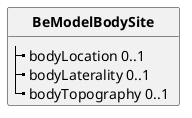 @startuml
skinparam linetype polyline
hide circle
hide stereotype

class "**BeModelBodySite**" as BeModelBodySite {
  |_ bodyLocation 0..1   
  |_ bodyLaterality 0..1   
  |_ bodyTopography 0..1   
}
@enduml